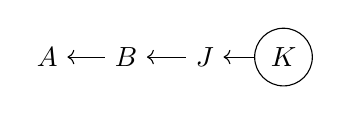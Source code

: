 \begin{tikzpicture}

% nodes
\node (a) {$A$};
\node (b) [right of=a] {$B$};
\node (j) [right of=b] {$J$};
\node (k) [circle,draw] [right of=j] {$K$};

% arrows
\draw[<-] (a) -- (b);
\draw[<-] (b) -- (j);
\draw[<-] (j) -- (k);
\end{tikzpicture}